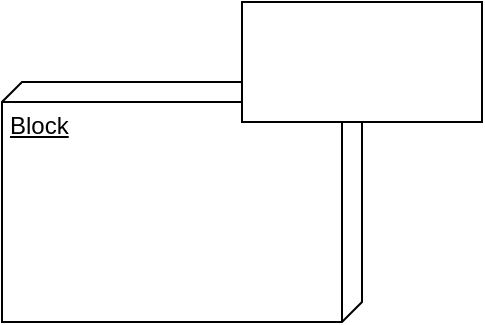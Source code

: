 <mxfile version="20.3.3" type="github">
  <diagram id="B7sdi80BWlJ-aupCLDy7" name="Side-1">
    <mxGraphModel dx="1038" dy="579" grid="1" gridSize="10" guides="1" tooltips="1" connect="1" arrows="1" fold="1" page="1" pageScale="1" pageWidth="827" pageHeight="1169" math="0" shadow="0">
      <root>
        <mxCell id="0" />
        <mxCell id="1" parent="0" />
        <mxCell id="tlyrH3nbV2oFiryGffwA-1" value="Block" style="verticalAlign=top;align=left;spacingTop=8;spacingLeft=2;spacingRight=12;shape=cube;size=10;direction=south;fontStyle=4;html=1;" vertex="1" parent="1">
          <mxGeometry x="200" y="170" width="180" height="120" as="geometry" />
        </mxCell>
        <mxCell id="a5C-tbbW9VyXSCeJQcsN-1" value="" style="rounded=0;whiteSpace=wrap;html=1;" vertex="1" parent="1">
          <mxGeometry x="320" y="130" width="120" height="60" as="geometry" />
        </mxCell>
      </root>
    </mxGraphModel>
  </diagram>
</mxfile>
